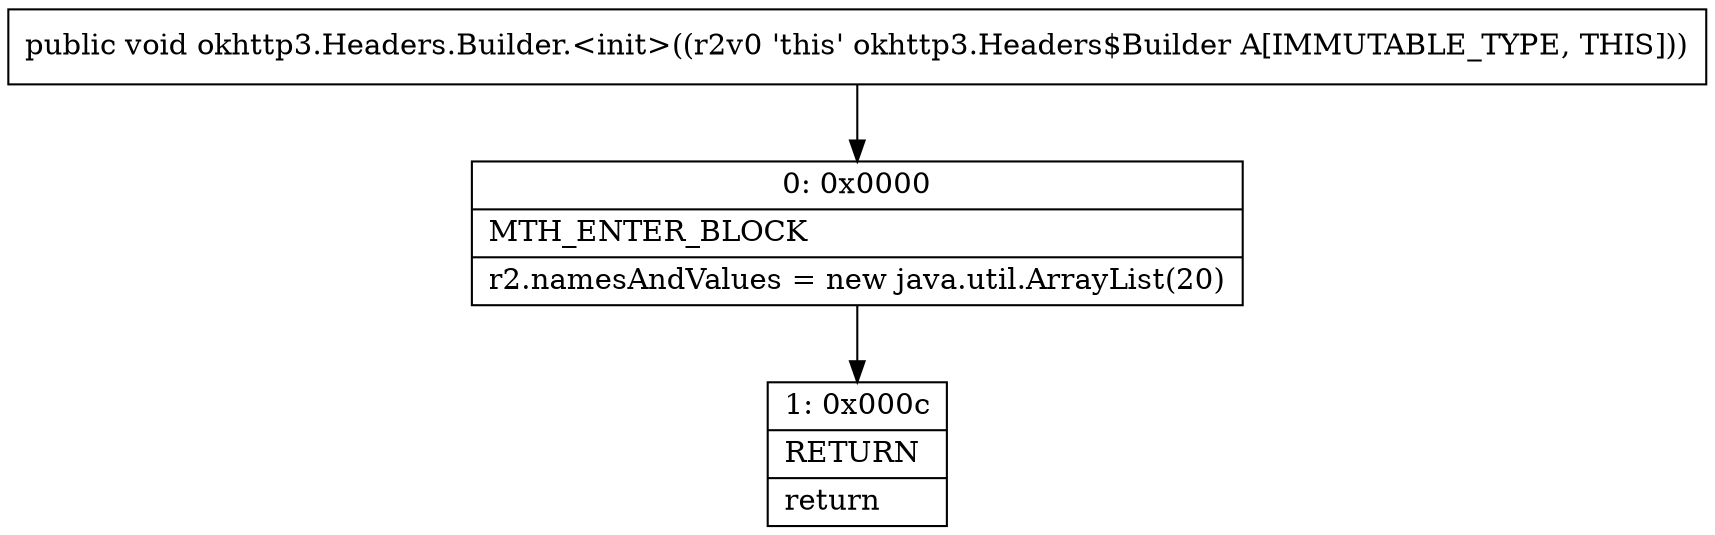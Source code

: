 digraph "CFG forokhttp3.Headers.Builder.\<init\>()V" {
Node_0 [shape=record,label="{0\:\ 0x0000|MTH_ENTER_BLOCK\l|r2.namesAndValues = new java.util.ArrayList(20)\l}"];
Node_1 [shape=record,label="{1\:\ 0x000c|RETURN\l|return\l}"];
MethodNode[shape=record,label="{public void okhttp3.Headers.Builder.\<init\>((r2v0 'this' okhttp3.Headers$Builder A[IMMUTABLE_TYPE, THIS])) }"];
MethodNode -> Node_0;
Node_0 -> Node_1;
}

